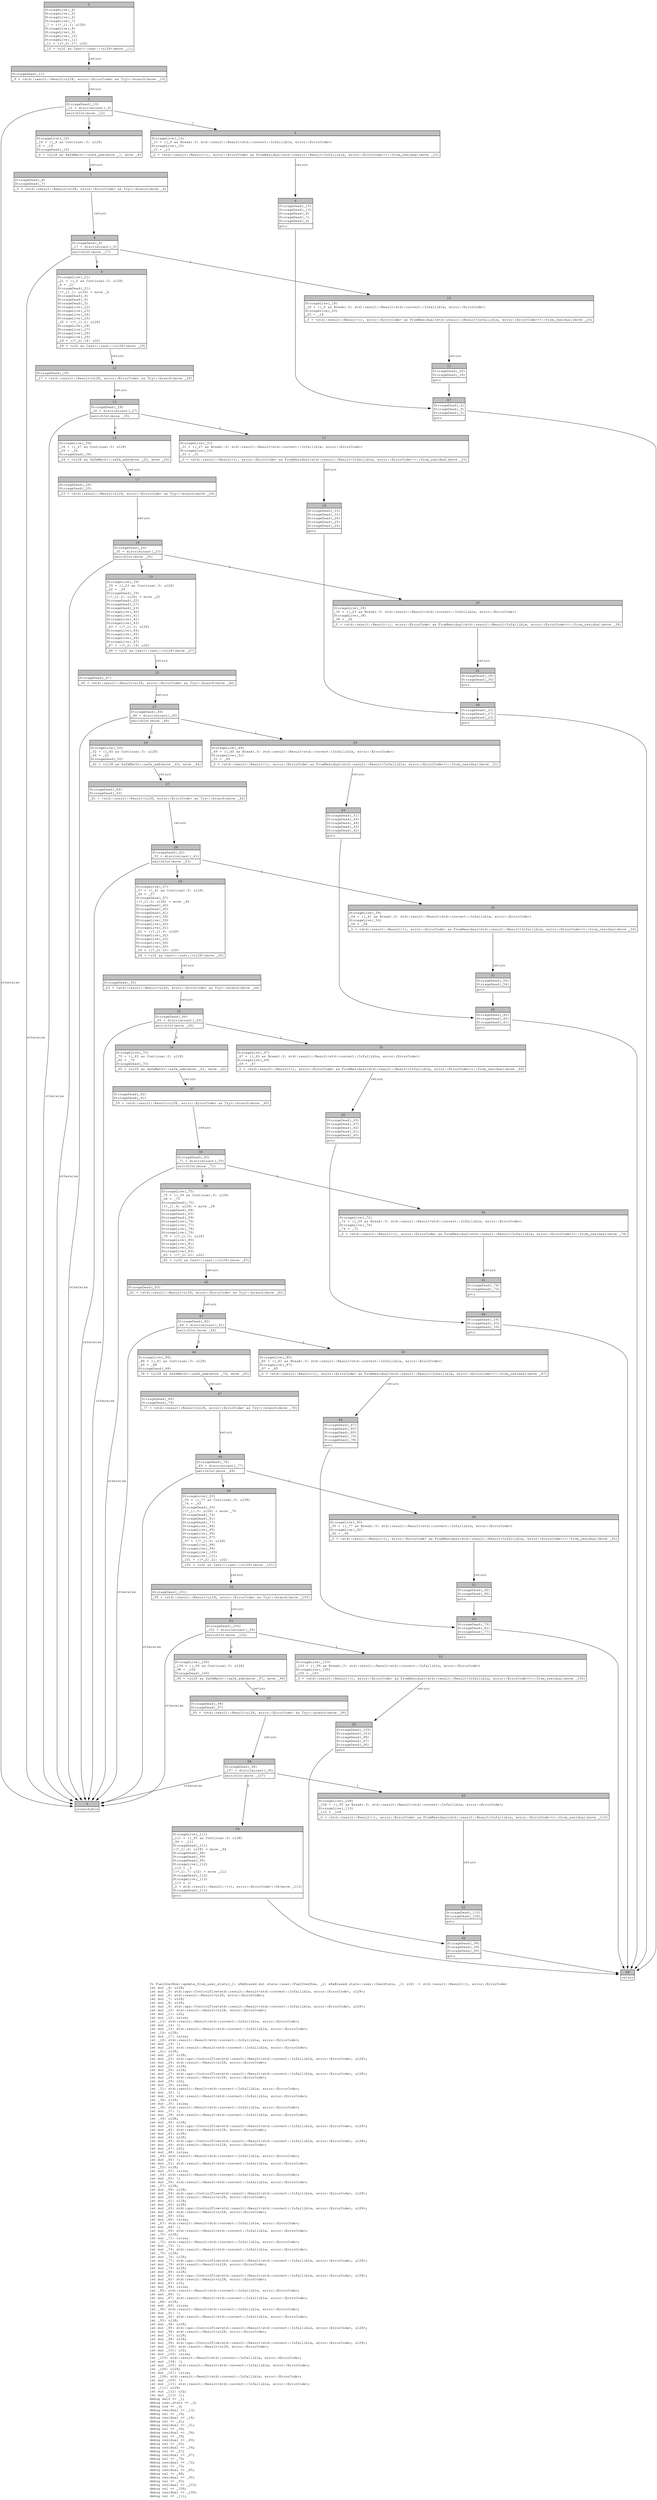 digraph Mir_0_4447 {
    graph [fontname="Courier, monospace"];
    node [fontname="Courier, monospace"];
    edge [fontname="Courier, monospace"];
    label=<fn FuelOverflow::update_from_user_stats(_1: &amp;ReErased mut state::user::FuelOverflow, _2: &amp;ReErased state::user::UserStats, _3: u32) -&gt; std::result::Result&lt;(), error::ErrorCode&gt;<br align="left"/>let mut _4: u128;<br align="left"/>let mut _5: std::ops::ControlFlow&lt;std::result::Result&lt;std::convert::Infallible, error::ErrorCode&gt;, u128&gt;;<br align="left"/>let mut _6: std::result::Result&lt;u128, error::ErrorCode&gt;;<br align="left"/>let mut _7: u128;<br align="left"/>let mut _8: u128;<br align="left"/>let mut _9: std::ops::ControlFlow&lt;std::result::Result&lt;std::convert::Infallible, error::ErrorCode&gt;, u128&gt;;<br align="left"/>let mut _10: std::result::Result&lt;u128, error::ErrorCode&gt;;<br align="left"/>let mut _11: u32;<br align="left"/>let mut _12: isize;<br align="left"/>let _13: std::result::Result&lt;std::convert::Infallible, error::ErrorCode&gt;;<br align="left"/>let mut _14: !;<br align="left"/>let mut _15: std::result::Result&lt;std::convert::Infallible, error::ErrorCode&gt;;<br align="left"/>let _16: u128;<br align="left"/>let mut _17: isize;<br align="left"/>let _18: std::result::Result&lt;std::convert::Infallible, error::ErrorCode&gt;;<br align="left"/>let mut _19: !;<br align="left"/>let mut _20: std::result::Result&lt;std::convert::Infallible, error::ErrorCode&gt;;<br align="left"/>let _21: u128;<br align="left"/>let mut _22: u128;<br align="left"/>let mut _23: std::ops::ControlFlow&lt;std::result::Result&lt;std::convert::Infallible, error::ErrorCode&gt;, u128&gt;;<br align="left"/>let mut _24: std::result::Result&lt;u128, error::ErrorCode&gt;;<br align="left"/>let mut _25: u128;<br align="left"/>let mut _26: u128;<br align="left"/>let mut _27: std::ops::ControlFlow&lt;std::result::Result&lt;std::convert::Infallible, error::ErrorCode&gt;, u128&gt;;<br align="left"/>let mut _28: std::result::Result&lt;u128, error::ErrorCode&gt;;<br align="left"/>let mut _29: u32;<br align="left"/>let mut _30: isize;<br align="left"/>let _31: std::result::Result&lt;std::convert::Infallible, error::ErrorCode&gt;;<br align="left"/>let mut _32: !;<br align="left"/>let mut _33: std::result::Result&lt;std::convert::Infallible, error::ErrorCode&gt;;<br align="left"/>let _34: u128;<br align="left"/>let mut _35: isize;<br align="left"/>let _36: std::result::Result&lt;std::convert::Infallible, error::ErrorCode&gt;;<br align="left"/>let mut _37: !;<br align="left"/>let mut _38: std::result::Result&lt;std::convert::Infallible, error::ErrorCode&gt;;<br align="left"/>let _39: u128;<br align="left"/>let mut _40: u128;<br align="left"/>let mut _41: std::ops::ControlFlow&lt;std::result::Result&lt;std::convert::Infallible, error::ErrorCode&gt;, u128&gt;;<br align="left"/>let mut _42: std::result::Result&lt;u128, error::ErrorCode&gt;;<br align="left"/>let mut _43: u128;<br align="left"/>let mut _44: u128;<br align="left"/>let mut _45: std::ops::ControlFlow&lt;std::result::Result&lt;std::convert::Infallible, error::ErrorCode&gt;, u128&gt;;<br align="left"/>let mut _46: std::result::Result&lt;u128, error::ErrorCode&gt;;<br align="left"/>let mut _47: u32;<br align="left"/>let mut _48: isize;<br align="left"/>let _49: std::result::Result&lt;std::convert::Infallible, error::ErrorCode&gt;;<br align="left"/>let mut _50: !;<br align="left"/>let mut _51: std::result::Result&lt;std::convert::Infallible, error::ErrorCode&gt;;<br align="left"/>let _52: u128;<br align="left"/>let mut _53: isize;<br align="left"/>let _54: std::result::Result&lt;std::convert::Infallible, error::ErrorCode&gt;;<br align="left"/>let mut _55: !;<br align="left"/>let mut _56: std::result::Result&lt;std::convert::Infallible, error::ErrorCode&gt;;<br align="left"/>let _57: u128;<br align="left"/>let mut _58: u128;<br align="left"/>let mut _59: std::ops::ControlFlow&lt;std::result::Result&lt;std::convert::Infallible, error::ErrorCode&gt;, u128&gt;;<br align="left"/>let mut _60: std::result::Result&lt;u128, error::ErrorCode&gt;;<br align="left"/>let mut _61: u128;<br align="left"/>let mut _62: u128;<br align="left"/>let mut _63: std::ops::ControlFlow&lt;std::result::Result&lt;std::convert::Infallible, error::ErrorCode&gt;, u128&gt;;<br align="left"/>let mut _64: std::result::Result&lt;u128, error::ErrorCode&gt;;<br align="left"/>let mut _65: u32;<br align="left"/>let mut _66: isize;<br align="left"/>let _67: std::result::Result&lt;std::convert::Infallible, error::ErrorCode&gt;;<br align="left"/>let mut _68: !;<br align="left"/>let mut _69: std::result::Result&lt;std::convert::Infallible, error::ErrorCode&gt;;<br align="left"/>let _70: u128;<br align="left"/>let mut _71: isize;<br align="left"/>let _72: std::result::Result&lt;std::convert::Infallible, error::ErrorCode&gt;;<br align="left"/>let mut _73: !;<br align="left"/>let mut _74: std::result::Result&lt;std::convert::Infallible, error::ErrorCode&gt;;<br align="left"/>let _75: u128;<br align="left"/>let mut _76: u128;<br align="left"/>let mut _77: std::ops::ControlFlow&lt;std::result::Result&lt;std::convert::Infallible, error::ErrorCode&gt;, u128&gt;;<br align="left"/>let mut _78: std::result::Result&lt;u128, error::ErrorCode&gt;;<br align="left"/>let mut _79: u128;<br align="left"/>let mut _80: u128;<br align="left"/>let mut _81: std::ops::ControlFlow&lt;std::result::Result&lt;std::convert::Infallible, error::ErrorCode&gt;, u128&gt;;<br align="left"/>let mut _82: std::result::Result&lt;u128, error::ErrorCode&gt;;<br align="left"/>let mut _83: u32;<br align="left"/>let mut _84: isize;<br align="left"/>let _85: std::result::Result&lt;std::convert::Infallible, error::ErrorCode&gt;;<br align="left"/>let mut _86: !;<br align="left"/>let mut _87: std::result::Result&lt;std::convert::Infallible, error::ErrorCode&gt;;<br align="left"/>let _88: u128;<br align="left"/>let mut _89: isize;<br align="left"/>let _90: std::result::Result&lt;std::convert::Infallible, error::ErrorCode&gt;;<br align="left"/>let mut _91: !;<br align="left"/>let mut _92: std::result::Result&lt;std::convert::Infallible, error::ErrorCode&gt;;<br align="left"/>let _93: u128;<br align="left"/>let mut _94: u128;<br align="left"/>let mut _95: std::ops::ControlFlow&lt;std::result::Result&lt;std::convert::Infallible, error::ErrorCode&gt;, u128&gt;;<br align="left"/>let mut _96: std::result::Result&lt;u128, error::ErrorCode&gt;;<br align="left"/>let mut _97: u128;<br align="left"/>let mut _98: u128;<br align="left"/>let mut _99: std::ops::ControlFlow&lt;std::result::Result&lt;std::convert::Infallible, error::ErrorCode&gt;, u128&gt;;<br align="left"/>let mut _100: std::result::Result&lt;u128, error::ErrorCode&gt;;<br align="left"/>let mut _101: u32;<br align="left"/>let mut _102: isize;<br align="left"/>let _103: std::result::Result&lt;std::convert::Infallible, error::ErrorCode&gt;;<br align="left"/>let mut _104: !;<br align="left"/>let mut _105: std::result::Result&lt;std::convert::Infallible, error::ErrorCode&gt;;<br align="left"/>let _106: u128;<br align="left"/>let mut _107: isize;<br align="left"/>let _108: std::result::Result&lt;std::convert::Infallible, error::ErrorCode&gt;;<br align="left"/>let mut _109: !;<br align="left"/>let mut _110: std::result::Result&lt;std::convert::Infallible, error::ErrorCode&gt;;<br align="left"/>let _111: u128;<br align="left"/>let mut _112: u32;<br align="left"/>let mut _113: ();<br align="left"/>debug self =&gt; _1;<br align="left"/>debug user_stats =&gt; _2;<br align="left"/>debug now =&gt; _3;<br align="left"/>debug residual =&gt; _13;<br align="left"/>debug val =&gt; _16;<br align="left"/>debug residual =&gt; _18;<br align="left"/>debug val =&gt; _21;<br align="left"/>debug residual =&gt; _31;<br align="left"/>debug val =&gt; _34;<br align="left"/>debug residual =&gt; _36;<br align="left"/>debug val =&gt; _39;<br align="left"/>debug residual =&gt; _49;<br align="left"/>debug val =&gt; _52;<br align="left"/>debug residual =&gt; _54;<br align="left"/>debug val =&gt; _57;<br align="left"/>debug residual =&gt; _67;<br align="left"/>debug val =&gt; _70;<br align="left"/>debug residual =&gt; _72;<br align="left"/>debug val =&gt; _75;<br align="left"/>debug residual =&gt; _85;<br align="left"/>debug val =&gt; _88;<br align="left"/>debug residual =&gt; _90;<br align="left"/>debug val =&gt; _93;<br align="left"/>debug residual =&gt; _103;<br align="left"/>debug val =&gt; _106;<br align="left"/>debug residual =&gt; _108;<br align="left"/>debug val =&gt; _111;<br align="left"/>>;
    bb0__0_4447 [shape="none", label=<<table border="0" cellborder="1" cellspacing="0"><tr><td bgcolor="gray" align="center" colspan="1">0</td></tr><tr><td align="left" balign="left">StorageLive(_4)<br/>StorageLive(_5)<br/>StorageLive(_6)<br/>StorageLive(_7)<br/>_7 = ((*_1).1: u128)<br/>StorageLive(_8)<br/>StorageLive(_9)<br/>StorageLive(_10)<br/>StorageLive(_11)<br/>_11 = ((*_2).17: u32)<br/></td></tr><tr><td align="left">_10 = &lt;u32 as Cast&gt;::cast::&lt;u128&gt;(move _11)</td></tr></table>>];
    bb1__0_4447 [shape="none", label=<<table border="0" cellborder="1" cellspacing="0"><tr><td bgcolor="gray" align="center" colspan="1">1</td></tr><tr><td align="left" balign="left">StorageDead(_11)<br/></td></tr><tr><td align="left">_9 = &lt;std::result::Result&lt;u128, error::ErrorCode&gt; as Try&gt;::branch(move _10)</td></tr></table>>];
    bb2__0_4447 [shape="none", label=<<table border="0" cellborder="1" cellspacing="0"><tr><td bgcolor="gray" align="center" colspan="1">2</td></tr><tr><td align="left" balign="left">StorageDead(_10)<br/>_12 = discriminant(_9)<br/></td></tr><tr><td align="left">switchInt(move _12)</td></tr></table>>];
    bb3__0_4447 [shape="none", label=<<table border="0" cellborder="1" cellspacing="0"><tr><td bgcolor="gray" align="center" colspan="1">3</td></tr><tr><td align="left" balign="left">StorageLive(_16)<br/>_16 = ((_9 as Continue).0: u128)<br/>_8 = _16<br/>StorageDead(_16)<br/></td></tr><tr><td align="left">_6 = &lt;u128 as SafeMath&gt;::safe_add(move _7, move _8)</td></tr></table>>];
    bb4__0_4447 [shape="none", label=<<table border="0" cellborder="1" cellspacing="0"><tr><td bgcolor="gray" align="center" colspan="1">4</td></tr><tr><td align="left">unreachable</td></tr></table>>];
    bb5__0_4447 [shape="none", label=<<table border="0" cellborder="1" cellspacing="0"><tr><td bgcolor="gray" align="center" colspan="1">5</td></tr><tr><td align="left" balign="left">StorageLive(_13)<br/>_13 = ((_9 as Break).0: std::result::Result&lt;std::convert::Infallible, error::ErrorCode&gt;)<br/>StorageLive(_15)<br/>_15 = _13<br/></td></tr><tr><td align="left">_0 = &lt;std::result::Result&lt;(), error::ErrorCode&gt; as FromResidual&lt;std::result::Result&lt;Infallible, error::ErrorCode&gt;&gt;&gt;::from_residual(move _15)</td></tr></table>>];
    bb6__0_4447 [shape="none", label=<<table border="0" cellborder="1" cellspacing="0"><tr><td bgcolor="gray" align="center" colspan="1">6</td></tr><tr><td align="left" balign="left">StorageDead(_15)<br/>StorageDead(_13)<br/>StorageDead(_8)<br/>StorageDead(_7)<br/>StorageDead(_6)<br/></td></tr><tr><td align="left">goto</td></tr></table>>];
    bb7__0_4447 [shape="none", label=<<table border="0" cellborder="1" cellspacing="0"><tr><td bgcolor="gray" align="center" colspan="1">7</td></tr><tr><td align="left" balign="left">StorageDead(_8)<br/>StorageDead(_7)<br/></td></tr><tr><td align="left">_5 = &lt;std::result::Result&lt;u128, error::ErrorCode&gt; as Try&gt;::branch(move _6)</td></tr></table>>];
    bb8__0_4447 [shape="none", label=<<table border="0" cellborder="1" cellspacing="0"><tr><td bgcolor="gray" align="center" colspan="1">8</td></tr><tr><td align="left" balign="left">StorageDead(_6)<br/>_17 = discriminant(_5)<br/></td></tr><tr><td align="left">switchInt(move _17)</td></tr></table>>];
    bb9__0_4447 [shape="none", label=<<table border="0" cellborder="1" cellspacing="0"><tr><td bgcolor="gray" align="center" colspan="1">9</td></tr><tr><td align="left" balign="left">StorageLive(_21)<br/>_21 = ((_5 as Continue).0: u128)<br/>_4 = _21<br/>StorageDead(_21)<br/>((*_1).1: u128) = move _4<br/>StorageDead(_4)<br/>StorageDead(_9)<br/>StorageDead(_5)<br/>StorageLive(_22)<br/>StorageLive(_23)<br/>StorageLive(_24)<br/>StorageLive(_25)<br/>_25 = ((*_1).2: u128)<br/>StorageLive(_26)<br/>StorageLive(_27)<br/>StorageLive(_28)<br/>StorageLive(_29)<br/>_29 = ((*_2).18: u32)<br/></td></tr><tr><td align="left">_28 = &lt;u32 as Cast&gt;::cast::&lt;u128&gt;(move _29)</td></tr></table>>];
    bb10__0_4447 [shape="none", label=<<table border="0" cellborder="1" cellspacing="0"><tr><td bgcolor="gray" align="center" colspan="1">10</td></tr><tr><td align="left" balign="left">StorageLive(_18)<br/>_18 = ((_5 as Break).0: std::result::Result&lt;std::convert::Infallible, error::ErrorCode&gt;)<br/>StorageLive(_20)<br/>_20 = _18<br/></td></tr><tr><td align="left">_0 = &lt;std::result::Result&lt;(), error::ErrorCode&gt; as FromResidual&lt;std::result::Result&lt;Infallible, error::ErrorCode&gt;&gt;&gt;::from_residual(move _20)</td></tr></table>>];
    bb11__0_4447 [shape="none", label=<<table border="0" cellborder="1" cellspacing="0"><tr><td bgcolor="gray" align="center" colspan="1">11</td></tr><tr><td align="left" balign="left">StorageDead(_20)<br/>StorageDead(_18)<br/></td></tr><tr><td align="left">goto</td></tr></table>>];
    bb12__0_4447 [shape="none", label=<<table border="0" cellborder="1" cellspacing="0"><tr><td bgcolor="gray" align="center" colspan="1">12</td></tr><tr><td align="left" balign="left">StorageDead(_29)<br/></td></tr><tr><td align="left">_27 = &lt;std::result::Result&lt;u128, error::ErrorCode&gt; as Try&gt;::branch(move _28)</td></tr></table>>];
    bb13__0_4447 [shape="none", label=<<table border="0" cellborder="1" cellspacing="0"><tr><td bgcolor="gray" align="center" colspan="1">13</td></tr><tr><td align="left" balign="left">StorageDead(_28)<br/>_30 = discriminant(_27)<br/></td></tr><tr><td align="left">switchInt(move _30)</td></tr></table>>];
    bb14__0_4447 [shape="none", label=<<table border="0" cellborder="1" cellspacing="0"><tr><td bgcolor="gray" align="center" colspan="1">14</td></tr><tr><td align="left" balign="left">StorageLive(_34)<br/>_34 = ((_27 as Continue).0: u128)<br/>_26 = _34<br/>StorageDead(_34)<br/></td></tr><tr><td align="left">_24 = &lt;u128 as SafeMath&gt;::safe_add(move _25, move _26)</td></tr></table>>];
    bb15__0_4447 [shape="none", label=<<table border="0" cellborder="1" cellspacing="0"><tr><td bgcolor="gray" align="center" colspan="1">15</td></tr><tr><td align="left" balign="left">StorageLive(_31)<br/>_31 = ((_27 as Break).0: std::result::Result&lt;std::convert::Infallible, error::ErrorCode&gt;)<br/>StorageLive(_33)<br/>_33 = _31<br/></td></tr><tr><td align="left">_0 = &lt;std::result::Result&lt;(), error::ErrorCode&gt; as FromResidual&lt;std::result::Result&lt;Infallible, error::ErrorCode&gt;&gt;&gt;::from_residual(move _33)</td></tr></table>>];
    bb16__0_4447 [shape="none", label=<<table border="0" cellborder="1" cellspacing="0"><tr><td bgcolor="gray" align="center" colspan="1">16</td></tr><tr><td align="left" balign="left">StorageDead(_33)<br/>StorageDead(_31)<br/>StorageDead(_26)<br/>StorageDead(_25)<br/>StorageDead(_24)<br/></td></tr><tr><td align="left">goto</td></tr></table>>];
    bb17__0_4447 [shape="none", label=<<table border="0" cellborder="1" cellspacing="0"><tr><td bgcolor="gray" align="center" colspan="1">17</td></tr><tr><td align="left" balign="left">StorageDead(_26)<br/>StorageDead(_25)<br/></td></tr><tr><td align="left">_23 = &lt;std::result::Result&lt;u128, error::ErrorCode&gt; as Try&gt;::branch(move _24)</td></tr></table>>];
    bb18__0_4447 [shape="none", label=<<table border="0" cellborder="1" cellspacing="0"><tr><td bgcolor="gray" align="center" colspan="1">18</td></tr><tr><td align="left" balign="left">StorageDead(_24)<br/>_35 = discriminant(_23)<br/></td></tr><tr><td align="left">switchInt(move _35)</td></tr></table>>];
    bb19__0_4447 [shape="none", label=<<table border="0" cellborder="1" cellspacing="0"><tr><td bgcolor="gray" align="center" colspan="1">19</td></tr><tr><td align="left" balign="left">StorageLive(_39)<br/>_39 = ((_23 as Continue).0: u128)<br/>_22 = _39<br/>StorageDead(_39)<br/>((*_1).2: u128) = move _22<br/>StorageDead(_22)<br/>StorageDead(_27)<br/>StorageDead(_23)<br/>StorageLive(_40)<br/>StorageLive(_41)<br/>StorageLive(_42)<br/>StorageLive(_43)<br/>_43 = ((*_1).3: u128)<br/>StorageLive(_44)<br/>StorageLive(_45)<br/>StorageLive(_46)<br/>StorageLive(_47)<br/>_47 = ((*_2).19: u32)<br/></td></tr><tr><td align="left">_46 = &lt;u32 as Cast&gt;::cast::&lt;u128&gt;(move _47)</td></tr></table>>];
    bb20__0_4447 [shape="none", label=<<table border="0" cellborder="1" cellspacing="0"><tr><td bgcolor="gray" align="center" colspan="1">20</td></tr><tr><td align="left" balign="left">StorageLive(_36)<br/>_36 = ((_23 as Break).0: std::result::Result&lt;std::convert::Infallible, error::ErrorCode&gt;)<br/>StorageLive(_38)<br/>_38 = _36<br/></td></tr><tr><td align="left">_0 = &lt;std::result::Result&lt;(), error::ErrorCode&gt; as FromResidual&lt;std::result::Result&lt;Infallible, error::ErrorCode&gt;&gt;&gt;::from_residual(move _38)</td></tr></table>>];
    bb21__0_4447 [shape="none", label=<<table border="0" cellborder="1" cellspacing="0"><tr><td bgcolor="gray" align="center" colspan="1">21</td></tr><tr><td align="left" balign="left">StorageDead(_38)<br/>StorageDead(_36)<br/></td></tr><tr><td align="left">goto</td></tr></table>>];
    bb22__0_4447 [shape="none", label=<<table border="0" cellborder="1" cellspacing="0"><tr><td bgcolor="gray" align="center" colspan="1">22</td></tr><tr><td align="left" balign="left">StorageDead(_47)<br/></td></tr><tr><td align="left">_45 = &lt;std::result::Result&lt;u128, error::ErrorCode&gt; as Try&gt;::branch(move _46)</td></tr></table>>];
    bb23__0_4447 [shape="none", label=<<table border="0" cellborder="1" cellspacing="0"><tr><td bgcolor="gray" align="center" colspan="1">23</td></tr><tr><td align="left" balign="left">StorageDead(_46)<br/>_48 = discriminant(_45)<br/></td></tr><tr><td align="left">switchInt(move _48)</td></tr></table>>];
    bb24__0_4447 [shape="none", label=<<table border="0" cellborder="1" cellspacing="0"><tr><td bgcolor="gray" align="center" colspan="1">24</td></tr><tr><td align="left" balign="left">StorageLive(_52)<br/>_52 = ((_45 as Continue).0: u128)<br/>_44 = _52<br/>StorageDead(_52)<br/></td></tr><tr><td align="left">_42 = &lt;u128 as SafeMath&gt;::safe_add(move _43, move _44)</td></tr></table>>];
    bb25__0_4447 [shape="none", label=<<table border="0" cellborder="1" cellspacing="0"><tr><td bgcolor="gray" align="center" colspan="1">25</td></tr><tr><td align="left" balign="left">StorageLive(_49)<br/>_49 = ((_45 as Break).0: std::result::Result&lt;std::convert::Infallible, error::ErrorCode&gt;)<br/>StorageLive(_51)<br/>_51 = _49<br/></td></tr><tr><td align="left">_0 = &lt;std::result::Result&lt;(), error::ErrorCode&gt; as FromResidual&lt;std::result::Result&lt;Infallible, error::ErrorCode&gt;&gt;&gt;::from_residual(move _51)</td></tr></table>>];
    bb26__0_4447 [shape="none", label=<<table border="0" cellborder="1" cellspacing="0"><tr><td bgcolor="gray" align="center" colspan="1">26</td></tr><tr><td align="left" balign="left">StorageDead(_51)<br/>StorageDead(_49)<br/>StorageDead(_44)<br/>StorageDead(_43)<br/>StorageDead(_42)<br/></td></tr><tr><td align="left">goto</td></tr></table>>];
    bb27__0_4447 [shape="none", label=<<table border="0" cellborder="1" cellspacing="0"><tr><td bgcolor="gray" align="center" colspan="1">27</td></tr><tr><td align="left" balign="left">StorageDead(_44)<br/>StorageDead(_43)<br/></td></tr><tr><td align="left">_41 = &lt;std::result::Result&lt;u128, error::ErrorCode&gt; as Try&gt;::branch(move _42)</td></tr></table>>];
    bb28__0_4447 [shape="none", label=<<table border="0" cellborder="1" cellspacing="0"><tr><td bgcolor="gray" align="center" colspan="1">28</td></tr><tr><td align="left" balign="left">StorageDead(_42)<br/>_53 = discriminant(_41)<br/></td></tr><tr><td align="left">switchInt(move _53)</td></tr></table>>];
    bb29__0_4447 [shape="none", label=<<table border="0" cellborder="1" cellspacing="0"><tr><td bgcolor="gray" align="center" colspan="1">29</td></tr><tr><td align="left" balign="left">StorageLive(_57)<br/>_57 = ((_41 as Continue).0: u128)<br/>_40 = _57<br/>StorageDead(_57)<br/>((*_1).3: u128) = move _40<br/>StorageDead(_40)<br/>StorageDead(_45)<br/>StorageDead(_41)<br/>StorageLive(_58)<br/>StorageLive(_59)<br/>StorageLive(_60)<br/>StorageLive(_61)<br/>_61 = ((*_1).4: u128)<br/>StorageLive(_62)<br/>StorageLive(_63)<br/>StorageLive(_64)<br/>StorageLive(_65)<br/>_65 = ((*_2).20: u32)<br/></td></tr><tr><td align="left">_64 = &lt;u32 as Cast&gt;::cast::&lt;u128&gt;(move _65)</td></tr></table>>];
    bb30__0_4447 [shape="none", label=<<table border="0" cellborder="1" cellspacing="0"><tr><td bgcolor="gray" align="center" colspan="1">30</td></tr><tr><td align="left" balign="left">StorageLive(_54)<br/>_54 = ((_41 as Break).0: std::result::Result&lt;std::convert::Infallible, error::ErrorCode&gt;)<br/>StorageLive(_56)<br/>_56 = _54<br/></td></tr><tr><td align="left">_0 = &lt;std::result::Result&lt;(), error::ErrorCode&gt; as FromResidual&lt;std::result::Result&lt;Infallible, error::ErrorCode&gt;&gt;&gt;::from_residual(move _56)</td></tr></table>>];
    bb31__0_4447 [shape="none", label=<<table border="0" cellborder="1" cellspacing="0"><tr><td bgcolor="gray" align="center" colspan="1">31</td></tr><tr><td align="left" balign="left">StorageDead(_56)<br/>StorageDead(_54)<br/></td></tr><tr><td align="left">goto</td></tr></table>>];
    bb32__0_4447 [shape="none", label=<<table border="0" cellborder="1" cellspacing="0"><tr><td bgcolor="gray" align="center" colspan="1">32</td></tr><tr><td align="left" balign="left">StorageDead(_65)<br/></td></tr><tr><td align="left">_63 = &lt;std::result::Result&lt;u128, error::ErrorCode&gt; as Try&gt;::branch(move _64)</td></tr></table>>];
    bb33__0_4447 [shape="none", label=<<table border="0" cellborder="1" cellspacing="0"><tr><td bgcolor="gray" align="center" colspan="1">33</td></tr><tr><td align="left" balign="left">StorageDead(_64)<br/>_66 = discriminant(_63)<br/></td></tr><tr><td align="left">switchInt(move _66)</td></tr></table>>];
    bb34__0_4447 [shape="none", label=<<table border="0" cellborder="1" cellspacing="0"><tr><td bgcolor="gray" align="center" colspan="1">34</td></tr><tr><td align="left" balign="left">StorageLive(_70)<br/>_70 = ((_63 as Continue).0: u128)<br/>_62 = _70<br/>StorageDead(_70)<br/></td></tr><tr><td align="left">_60 = &lt;u128 as SafeMath&gt;::safe_add(move _61, move _62)</td></tr></table>>];
    bb35__0_4447 [shape="none", label=<<table border="0" cellborder="1" cellspacing="0"><tr><td bgcolor="gray" align="center" colspan="1">35</td></tr><tr><td align="left" balign="left">StorageLive(_67)<br/>_67 = ((_63 as Break).0: std::result::Result&lt;std::convert::Infallible, error::ErrorCode&gt;)<br/>StorageLive(_69)<br/>_69 = _67<br/></td></tr><tr><td align="left">_0 = &lt;std::result::Result&lt;(), error::ErrorCode&gt; as FromResidual&lt;std::result::Result&lt;Infallible, error::ErrorCode&gt;&gt;&gt;::from_residual(move _69)</td></tr></table>>];
    bb36__0_4447 [shape="none", label=<<table border="0" cellborder="1" cellspacing="0"><tr><td bgcolor="gray" align="center" colspan="1">36</td></tr><tr><td align="left" balign="left">StorageDead(_69)<br/>StorageDead(_67)<br/>StorageDead(_62)<br/>StorageDead(_61)<br/>StorageDead(_60)<br/></td></tr><tr><td align="left">goto</td></tr></table>>];
    bb37__0_4447 [shape="none", label=<<table border="0" cellborder="1" cellspacing="0"><tr><td bgcolor="gray" align="center" colspan="1">37</td></tr><tr><td align="left" balign="left">StorageDead(_62)<br/>StorageDead(_61)<br/></td></tr><tr><td align="left">_59 = &lt;std::result::Result&lt;u128, error::ErrorCode&gt; as Try&gt;::branch(move _60)</td></tr></table>>];
    bb38__0_4447 [shape="none", label=<<table border="0" cellborder="1" cellspacing="0"><tr><td bgcolor="gray" align="center" colspan="1">38</td></tr><tr><td align="left" balign="left">StorageDead(_60)<br/>_71 = discriminant(_59)<br/></td></tr><tr><td align="left">switchInt(move _71)</td></tr></table>>];
    bb39__0_4447 [shape="none", label=<<table border="0" cellborder="1" cellspacing="0"><tr><td bgcolor="gray" align="center" colspan="1">39</td></tr><tr><td align="left" balign="left">StorageLive(_75)<br/>_75 = ((_59 as Continue).0: u128)<br/>_58 = _75<br/>StorageDead(_75)<br/>((*_1).4: u128) = move _58<br/>StorageDead(_58)<br/>StorageDead(_63)<br/>StorageDead(_59)<br/>StorageLive(_76)<br/>StorageLive(_77)<br/>StorageLive(_78)<br/>StorageLive(_79)<br/>_79 = ((*_1).5: u128)<br/>StorageLive(_80)<br/>StorageLive(_81)<br/>StorageLive(_82)<br/>StorageLive(_83)<br/>_83 = ((*_2).21: u32)<br/></td></tr><tr><td align="left">_82 = &lt;u32 as Cast&gt;::cast::&lt;u128&gt;(move _83)</td></tr></table>>];
    bb40__0_4447 [shape="none", label=<<table border="0" cellborder="1" cellspacing="0"><tr><td bgcolor="gray" align="center" colspan="1">40</td></tr><tr><td align="left" balign="left">StorageLive(_72)<br/>_72 = ((_59 as Break).0: std::result::Result&lt;std::convert::Infallible, error::ErrorCode&gt;)<br/>StorageLive(_74)<br/>_74 = _72<br/></td></tr><tr><td align="left">_0 = &lt;std::result::Result&lt;(), error::ErrorCode&gt; as FromResidual&lt;std::result::Result&lt;Infallible, error::ErrorCode&gt;&gt;&gt;::from_residual(move _74)</td></tr></table>>];
    bb41__0_4447 [shape="none", label=<<table border="0" cellborder="1" cellspacing="0"><tr><td bgcolor="gray" align="center" colspan="1">41</td></tr><tr><td align="left" balign="left">StorageDead(_74)<br/>StorageDead(_72)<br/></td></tr><tr><td align="left">goto</td></tr></table>>];
    bb42__0_4447 [shape="none", label=<<table border="0" cellborder="1" cellspacing="0"><tr><td bgcolor="gray" align="center" colspan="1">42</td></tr><tr><td align="left" balign="left">StorageDead(_83)<br/></td></tr><tr><td align="left">_81 = &lt;std::result::Result&lt;u128, error::ErrorCode&gt; as Try&gt;::branch(move _82)</td></tr></table>>];
    bb43__0_4447 [shape="none", label=<<table border="0" cellborder="1" cellspacing="0"><tr><td bgcolor="gray" align="center" colspan="1">43</td></tr><tr><td align="left" balign="left">StorageDead(_82)<br/>_84 = discriminant(_81)<br/></td></tr><tr><td align="left">switchInt(move _84)</td></tr></table>>];
    bb44__0_4447 [shape="none", label=<<table border="0" cellborder="1" cellspacing="0"><tr><td bgcolor="gray" align="center" colspan="1">44</td></tr><tr><td align="left" balign="left">StorageLive(_88)<br/>_88 = ((_81 as Continue).0: u128)<br/>_80 = _88<br/>StorageDead(_88)<br/></td></tr><tr><td align="left">_78 = &lt;u128 as SafeMath&gt;::safe_add(move _79, move _80)</td></tr></table>>];
    bb45__0_4447 [shape="none", label=<<table border="0" cellborder="1" cellspacing="0"><tr><td bgcolor="gray" align="center" colspan="1">45</td></tr><tr><td align="left" balign="left">StorageLive(_85)<br/>_85 = ((_81 as Break).0: std::result::Result&lt;std::convert::Infallible, error::ErrorCode&gt;)<br/>StorageLive(_87)<br/>_87 = _85<br/></td></tr><tr><td align="left">_0 = &lt;std::result::Result&lt;(), error::ErrorCode&gt; as FromResidual&lt;std::result::Result&lt;Infallible, error::ErrorCode&gt;&gt;&gt;::from_residual(move _87)</td></tr></table>>];
    bb46__0_4447 [shape="none", label=<<table border="0" cellborder="1" cellspacing="0"><tr><td bgcolor="gray" align="center" colspan="1">46</td></tr><tr><td align="left" balign="left">StorageDead(_87)<br/>StorageDead(_85)<br/>StorageDead(_80)<br/>StorageDead(_79)<br/>StorageDead(_78)<br/></td></tr><tr><td align="left">goto</td></tr></table>>];
    bb47__0_4447 [shape="none", label=<<table border="0" cellborder="1" cellspacing="0"><tr><td bgcolor="gray" align="center" colspan="1">47</td></tr><tr><td align="left" balign="left">StorageDead(_80)<br/>StorageDead(_79)<br/></td></tr><tr><td align="left">_77 = &lt;std::result::Result&lt;u128, error::ErrorCode&gt; as Try&gt;::branch(move _78)</td></tr></table>>];
    bb48__0_4447 [shape="none", label=<<table border="0" cellborder="1" cellspacing="0"><tr><td bgcolor="gray" align="center" colspan="1">48</td></tr><tr><td align="left" balign="left">StorageDead(_78)<br/>_89 = discriminant(_77)<br/></td></tr><tr><td align="left">switchInt(move _89)</td></tr></table>>];
    bb49__0_4447 [shape="none", label=<<table border="0" cellborder="1" cellspacing="0"><tr><td bgcolor="gray" align="center" colspan="1">49</td></tr><tr><td align="left" balign="left">StorageLive(_93)<br/>_93 = ((_77 as Continue).0: u128)<br/>_76 = _93<br/>StorageDead(_93)<br/>((*_1).5: u128) = move _76<br/>StorageDead(_76)<br/>StorageDead(_81)<br/>StorageDead(_77)<br/>StorageLive(_94)<br/>StorageLive(_95)<br/>StorageLive(_96)<br/>StorageLive(_97)<br/>_97 = ((*_1).6: u128)<br/>StorageLive(_98)<br/>StorageLive(_99)<br/>StorageLive(_100)<br/>StorageLive(_101)<br/>_101 = ((*_2).22: u32)<br/></td></tr><tr><td align="left">_100 = &lt;u32 as Cast&gt;::cast::&lt;u128&gt;(move _101)</td></tr></table>>];
    bb50__0_4447 [shape="none", label=<<table border="0" cellborder="1" cellspacing="0"><tr><td bgcolor="gray" align="center" colspan="1">50</td></tr><tr><td align="left" balign="left">StorageLive(_90)<br/>_90 = ((_77 as Break).0: std::result::Result&lt;std::convert::Infallible, error::ErrorCode&gt;)<br/>StorageLive(_92)<br/>_92 = _90<br/></td></tr><tr><td align="left">_0 = &lt;std::result::Result&lt;(), error::ErrorCode&gt; as FromResidual&lt;std::result::Result&lt;Infallible, error::ErrorCode&gt;&gt;&gt;::from_residual(move _92)</td></tr></table>>];
    bb51__0_4447 [shape="none", label=<<table border="0" cellborder="1" cellspacing="0"><tr><td bgcolor="gray" align="center" colspan="1">51</td></tr><tr><td align="left" balign="left">StorageDead(_92)<br/>StorageDead(_90)<br/></td></tr><tr><td align="left">goto</td></tr></table>>];
    bb52__0_4447 [shape="none", label=<<table border="0" cellborder="1" cellspacing="0"><tr><td bgcolor="gray" align="center" colspan="1">52</td></tr><tr><td align="left" balign="left">StorageDead(_101)<br/></td></tr><tr><td align="left">_99 = &lt;std::result::Result&lt;u128, error::ErrorCode&gt; as Try&gt;::branch(move _100)</td></tr></table>>];
    bb53__0_4447 [shape="none", label=<<table border="0" cellborder="1" cellspacing="0"><tr><td bgcolor="gray" align="center" colspan="1">53</td></tr><tr><td align="left" balign="left">StorageDead(_100)<br/>_102 = discriminant(_99)<br/></td></tr><tr><td align="left">switchInt(move _102)</td></tr></table>>];
    bb54__0_4447 [shape="none", label=<<table border="0" cellborder="1" cellspacing="0"><tr><td bgcolor="gray" align="center" colspan="1">54</td></tr><tr><td align="left" balign="left">StorageLive(_106)<br/>_106 = ((_99 as Continue).0: u128)<br/>_98 = _106<br/>StorageDead(_106)<br/></td></tr><tr><td align="left">_96 = &lt;u128 as SafeMath&gt;::safe_add(move _97, move _98)</td></tr></table>>];
    bb55__0_4447 [shape="none", label=<<table border="0" cellborder="1" cellspacing="0"><tr><td bgcolor="gray" align="center" colspan="1">55</td></tr><tr><td align="left" balign="left">StorageLive(_103)<br/>_103 = ((_99 as Break).0: std::result::Result&lt;std::convert::Infallible, error::ErrorCode&gt;)<br/>StorageLive(_105)<br/>_105 = _103<br/></td></tr><tr><td align="left">_0 = &lt;std::result::Result&lt;(), error::ErrorCode&gt; as FromResidual&lt;std::result::Result&lt;Infallible, error::ErrorCode&gt;&gt;&gt;::from_residual(move _105)</td></tr></table>>];
    bb56__0_4447 [shape="none", label=<<table border="0" cellborder="1" cellspacing="0"><tr><td bgcolor="gray" align="center" colspan="1">56</td></tr><tr><td align="left" balign="left">StorageDead(_105)<br/>StorageDead(_103)<br/>StorageDead(_98)<br/>StorageDead(_97)<br/>StorageDead(_96)<br/></td></tr><tr><td align="left">goto</td></tr></table>>];
    bb57__0_4447 [shape="none", label=<<table border="0" cellborder="1" cellspacing="0"><tr><td bgcolor="gray" align="center" colspan="1">57</td></tr><tr><td align="left" balign="left">StorageDead(_98)<br/>StorageDead(_97)<br/></td></tr><tr><td align="left">_95 = &lt;std::result::Result&lt;u128, error::ErrorCode&gt; as Try&gt;::branch(move _96)</td></tr></table>>];
    bb58__0_4447 [shape="none", label=<<table border="0" cellborder="1" cellspacing="0"><tr><td bgcolor="gray" align="center" colspan="1">58</td></tr><tr><td align="left" balign="left">StorageDead(_96)<br/>_107 = discriminant(_95)<br/></td></tr><tr><td align="left">switchInt(move _107)</td></tr></table>>];
    bb59__0_4447 [shape="none", label=<<table border="0" cellborder="1" cellspacing="0"><tr><td bgcolor="gray" align="center" colspan="1">59</td></tr><tr><td align="left" balign="left">StorageLive(_111)<br/>_111 = ((_95 as Continue).0: u128)<br/>_94 = _111<br/>StorageDead(_111)<br/>((*_1).6: u128) = move _94<br/>StorageDead(_94)<br/>StorageDead(_99)<br/>StorageDead(_95)<br/>StorageLive(_112)<br/>_112 = _3<br/>((*_1).7: u32) = move _112<br/>StorageDead(_112)<br/>StorageLive(_113)<br/>_113 = ()<br/>_0 = std::result::Result::&lt;(), error::ErrorCode&gt;::Ok(move _113)<br/>StorageDead(_113)<br/></td></tr><tr><td align="left">goto</td></tr></table>>];
    bb60__0_4447 [shape="none", label=<<table border="0" cellborder="1" cellspacing="0"><tr><td bgcolor="gray" align="center" colspan="1">60</td></tr><tr><td align="left" balign="left">StorageLive(_108)<br/>_108 = ((_95 as Break).0: std::result::Result&lt;std::convert::Infallible, error::ErrorCode&gt;)<br/>StorageLive(_110)<br/>_110 = _108<br/></td></tr><tr><td align="left">_0 = &lt;std::result::Result&lt;(), error::ErrorCode&gt; as FromResidual&lt;std::result::Result&lt;Infallible, error::ErrorCode&gt;&gt;&gt;::from_residual(move _110)</td></tr></table>>];
    bb61__0_4447 [shape="none", label=<<table border="0" cellborder="1" cellspacing="0"><tr><td bgcolor="gray" align="center" colspan="1">61</td></tr><tr><td align="left" balign="left">StorageDead(_110)<br/>StorageDead(_108)<br/></td></tr><tr><td align="left">goto</td></tr></table>>];
    bb62__0_4447 [shape="none", label=<<table border="0" cellborder="1" cellspacing="0"><tr><td bgcolor="gray" align="center" colspan="1">62</td></tr><tr><td align="left" balign="left">StorageDead(_94)<br/>StorageDead(_99)<br/>StorageDead(_95)<br/></td></tr><tr><td align="left">goto</td></tr></table>>];
    bb63__0_4447 [shape="none", label=<<table border="0" cellborder="1" cellspacing="0"><tr><td bgcolor="gray" align="center" colspan="1">63</td></tr><tr><td align="left" balign="left">StorageDead(_76)<br/>StorageDead(_81)<br/>StorageDead(_77)<br/></td></tr><tr><td align="left">goto</td></tr></table>>];
    bb64__0_4447 [shape="none", label=<<table border="0" cellborder="1" cellspacing="0"><tr><td bgcolor="gray" align="center" colspan="1">64</td></tr><tr><td align="left" balign="left">StorageDead(_58)<br/>StorageDead(_63)<br/>StorageDead(_59)<br/></td></tr><tr><td align="left">goto</td></tr></table>>];
    bb65__0_4447 [shape="none", label=<<table border="0" cellborder="1" cellspacing="0"><tr><td bgcolor="gray" align="center" colspan="1">65</td></tr><tr><td align="left" balign="left">StorageDead(_40)<br/>StorageDead(_45)<br/>StorageDead(_41)<br/></td></tr><tr><td align="left">goto</td></tr></table>>];
    bb66__0_4447 [shape="none", label=<<table border="0" cellborder="1" cellspacing="0"><tr><td bgcolor="gray" align="center" colspan="1">66</td></tr><tr><td align="left" balign="left">StorageDead(_22)<br/>StorageDead(_27)<br/>StorageDead(_23)<br/></td></tr><tr><td align="left">goto</td></tr></table>>];
    bb67__0_4447 [shape="none", label=<<table border="0" cellborder="1" cellspacing="0"><tr><td bgcolor="gray" align="center" colspan="1">67</td></tr><tr><td align="left" balign="left">StorageDead(_4)<br/>StorageDead(_9)<br/>StorageDead(_5)<br/></td></tr><tr><td align="left">goto</td></tr></table>>];
    bb68__0_4447 [shape="none", label=<<table border="0" cellborder="1" cellspacing="0"><tr><td bgcolor="gray" align="center" colspan="1">68</td></tr><tr><td align="left">return</td></tr></table>>];
    bb0__0_4447 -> bb1__0_4447 [label="return"];
    bb1__0_4447 -> bb2__0_4447 [label="return"];
    bb2__0_4447 -> bb3__0_4447 [label="0"];
    bb2__0_4447 -> bb5__0_4447 [label="1"];
    bb2__0_4447 -> bb4__0_4447 [label="otherwise"];
    bb3__0_4447 -> bb7__0_4447 [label="return"];
    bb5__0_4447 -> bb6__0_4447 [label="return"];
    bb6__0_4447 -> bb67__0_4447 [label=""];
    bb7__0_4447 -> bb8__0_4447 [label="return"];
    bb8__0_4447 -> bb9__0_4447 [label="0"];
    bb8__0_4447 -> bb10__0_4447 [label="1"];
    bb8__0_4447 -> bb4__0_4447 [label="otherwise"];
    bb9__0_4447 -> bb12__0_4447 [label="return"];
    bb10__0_4447 -> bb11__0_4447 [label="return"];
    bb11__0_4447 -> bb67__0_4447 [label=""];
    bb12__0_4447 -> bb13__0_4447 [label="return"];
    bb13__0_4447 -> bb14__0_4447 [label="0"];
    bb13__0_4447 -> bb15__0_4447 [label="1"];
    bb13__0_4447 -> bb4__0_4447 [label="otherwise"];
    bb14__0_4447 -> bb17__0_4447 [label="return"];
    bb15__0_4447 -> bb16__0_4447 [label="return"];
    bb16__0_4447 -> bb66__0_4447 [label=""];
    bb17__0_4447 -> bb18__0_4447 [label="return"];
    bb18__0_4447 -> bb19__0_4447 [label="0"];
    bb18__0_4447 -> bb20__0_4447 [label="1"];
    bb18__0_4447 -> bb4__0_4447 [label="otherwise"];
    bb19__0_4447 -> bb22__0_4447 [label="return"];
    bb20__0_4447 -> bb21__0_4447 [label="return"];
    bb21__0_4447 -> bb66__0_4447 [label=""];
    bb22__0_4447 -> bb23__0_4447 [label="return"];
    bb23__0_4447 -> bb24__0_4447 [label="0"];
    bb23__0_4447 -> bb25__0_4447 [label="1"];
    bb23__0_4447 -> bb4__0_4447 [label="otherwise"];
    bb24__0_4447 -> bb27__0_4447 [label="return"];
    bb25__0_4447 -> bb26__0_4447 [label="return"];
    bb26__0_4447 -> bb65__0_4447 [label=""];
    bb27__0_4447 -> bb28__0_4447 [label="return"];
    bb28__0_4447 -> bb29__0_4447 [label="0"];
    bb28__0_4447 -> bb30__0_4447 [label="1"];
    bb28__0_4447 -> bb4__0_4447 [label="otherwise"];
    bb29__0_4447 -> bb32__0_4447 [label="return"];
    bb30__0_4447 -> bb31__0_4447 [label="return"];
    bb31__0_4447 -> bb65__0_4447 [label=""];
    bb32__0_4447 -> bb33__0_4447 [label="return"];
    bb33__0_4447 -> bb34__0_4447 [label="0"];
    bb33__0_4447 -> bb35__0_4447 [label="1"];
    bb33__0_4447 -> bb4__0_4447 [label="otherwise"];
    bb34__0_4447 -> bb37__0_4447 [label="return"];
    bb35__0_4447 -> bb36__0_4447 [label="return"];
    bb36__0_4447 -> bb64__0_4447 [label=""];
    bb37__0_4447 -> bb38__0_4447 [label="return"];
    bb38__0_4447 -> bb39__0_4447 [label="0"];
    bb38__0_4447 -> bb40__0_4447 [label="1"];
    bb38__0_4447 -> bb4__0_4447 [label="otherwise"];
    bb39__0_4447 -> bb42__0_4447 [label="return"];
    bb40__0_4447 -> bb41__0_4447 [label="return"];
    bb41__0_4447 -> bb64__0_4447 [label=""];
    bb42__0_4447 -> bb43__0_4447 [label="return"];
    bb43__0_4447 -> bb44__0_4447 [label="0"];
    bb43__0_4447 -> bb45__0_4447 [label="1"];
    bb43__0_4447 -> bb4__0_4447 [label="otherwise"];
    bb44__0_4447 -> bb47__0_4447 [label="return"];
    bb45__0_4447 -> bb46__0_4447 [label="return"];
    bb46__0_4447 -> bb63__0_4447 [label=""];
    bb47__0_4447 -> bb48__0_4447 [label="return"];
    bb48__0_4447 -> bb49__0_4447 [label="0"];
    bb48__0_4447 -> bb50__0_4447 [label="1"];
    bb48__0_4447 -> bb4__0_4447 [label="otherwise"];
    bb49__0_4447 -> bb52__0_4447 [label="return"];
    bb50__0_4447 -> bb51__0_4447 [label="return"];
    bb51__0_4447 -> bb63__0_4447 [label=""];
    bb52__0_4447 -> bb53__0_4447 [label="return"];
    bb53__0_4447 -> bb54__0_4447 [label="0"];
    bb53__0_4447 -> bb55__0_4447 [label="1"];
    bb53__0_4447 -> bb4__0_4447 [label="otherwise"];
    bb54__0_4447 -> bb57__0_4447 [label="return"];
    bb55__0_4447 -> bb56__0_4447 [label="return"];
    bb56__0_4447 -> bb62__0_4447 [label=""];
    bb57__0_4447 -> bb58__0_4447 [label="return"];
    bb58__0_4447 -> bb59__0_4447 [label="0"];
    bb58__0_4447 -> bb60__0_4447 [label="1"];
    bb58__0_4447 -> bb4__0_4447 [label="otherwise"];
    bb59__0_4447 -> bb68__0_4447 [label=""];
    bb60__0_4447 -> bb61__0_4447 [label="return"];
    bb61__0_4447 -> bb62__0_4447 [label=""];
    bb62__0_4447 -> bb68__0_4447 [label=""];
    bb63__0_4447 -> bb68__0_4447 [label=""];
    bb64__0_4447 -> bb68__0_4447 [label=""];
    bb65__0_4447 -> bb68__0_4447 [label=""];
    bb66__0_4447 -> bb68__0_4447 [label=""];
    bb67__0_4447 -> bb68__0_4447 [label=""];
}
